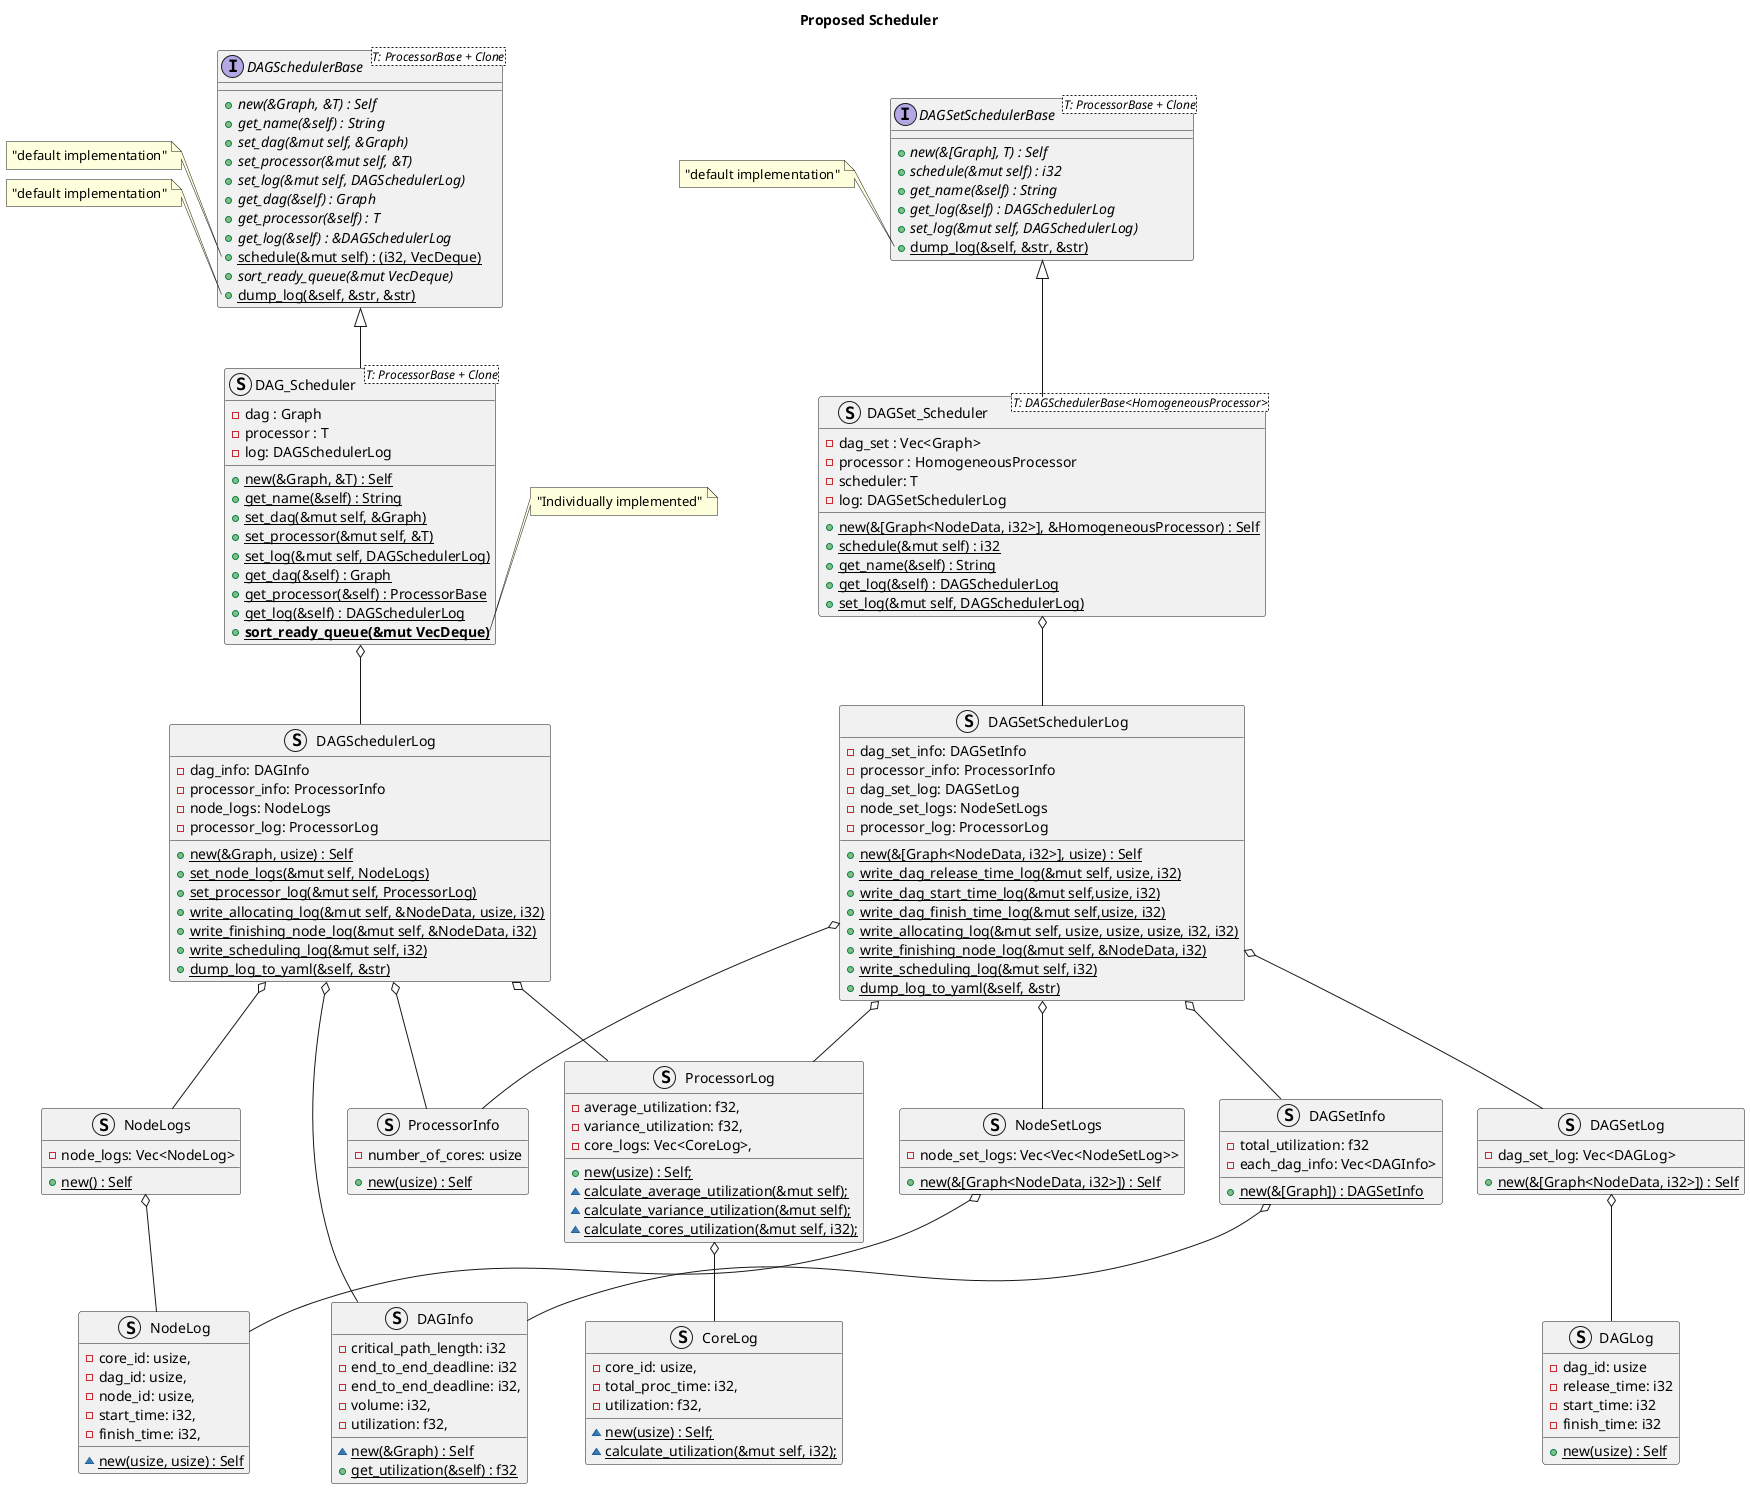 @startuml overall
title Proposed Scheduler

    interface DAGSchedulerBase<T: ProcessorBase + Clone> {
        + {abstract} new(&Graph, &T) : Self
        + {abstract} get_name(&self) : String
        + {abstract} set_dag(&mut self, &Graph)
        + {abstract} set_processor(&mut self, &T)
        + {abstract} set_log(&mut self, DAGSchedulerLog)
        + {abstract} get_dag(&self) : Graph
        + {abstract} get_processor(&self) : T
        + {abstract} get_log(&self) : &DAGSchedulerLog
        + {static} schedule(&mut self) : (i32, VecDeque)
        + {abstract} sort_ready_queue(&mut VecDeque)
        + {static} dump_log(&self, &str, &str)
    }

    note left of DAGSchedulerBase::schedule
    "default implementation"
    end note

    note left of DAGSchedulerBase::dump_log
    "default implementation"
    end note

    interface DAGSetSchedulerBase<T: ProcessorBase + Clone> {
        + {abstract} new(&[Graph], T) : Self
        + {abstract} schedule(&mut self) : i32
        + {abstract} get_name(&self) : String
        + {abstract} get_log(&self) : DAGSchedulerLog
        + {abstract} set_log(&mut self, DAGSchedulerLog)
        + {static} dump_log(&self, &str, &str)
    }

    note left of DAGSetSchedulerBase::dump_log
    "default implementation"
    end note

    struct DAG_Scheduler<T: ProcessorBase + Clone> {
        - dag : Graph
        - processor : T
        - log: DAGSchedulerLog
        + {static} new(&Graph, &T) : Self
        + {static} get_name(&self) : String
        + {static} set_dag(&mut self, &Graph)
        + {static} set_processor(&mut self, &T)
        + {static} set_log(&mut self, DAGSchedulerLog)
        + {static} get_dag(&self) : Graph
        + {static} get_processor(&self) : ProcessorBase
        + {static} get_log(&self) : DAGSchedulerLog
        + **{static} sort_ready_queue(&mut VecDeque)**
    }

    note right of DAG_Scheduler::sort_ready_queue
    "Individually implemented"
    end note

    struct DAGSet_Scheduler<T: DAGSchedulerBase<HomogeneousProcessor>> {
        - dag_set : Vec<Graph>
        - processor : HomogeneousProcessor
        - scheduler: T
        - log: DAGSetSchedulerLog
        + {static} new(&[Graph<NodeData, i32>], &HomogeneousProcessor) : Self
        + {static} schedule(&mut self) : i32
        + {static} get_name(&self) : String
        + {static} get_log(&self) : DAGSchedulerLog
        + {static} set_log(&mut self, DAGSchedulerLog)
    }

    struct DAGSetInfo {
        - total_utilization: f32
        - each_dag_info: Vec<DAGInfo>

        + {static} new(&[Graph]) : DAGSetInfo
    }

    struct DAGInfo {
        - critical_path_length: i32
        - end_to_end_deadline: i32
        - end_to_end_deadline: i32,
        - volume: i32,
        - utilization: f32,

        ~ {static} new(&Graph) : Self
        + {static} get_utilization(&self) : f32

    }

    struct ProcessorInfo {
        - number_of_cores: usize

        + {static} new(usize) : Self
    }

    struct DAGSetLog {
        - dag_set_log: Vec<DAGLog>

        + {static} new(&[Graph<NodeData, i32>]) : Self
    }

    struct DAGLog {
        - dag_id: usize
        - release_time: i32
        - start_time: i32
        - finish_time: i32

        + {static} new(usize) : Self
    }

    struct NodeSetLogs {
        - node_set_logs: Vec<Vec<NodeSetLog>>

        + {static} new(&[Graph<NodeData, i32>]) : Self
    }

    struct NodeLogs {
        - node_logs: Vec<NodeLog>

        + {static} new() : Self
    }
    
    struct NodeLog {
        - core_id: usize,
        - dag_id: usize,
        - node_id: usize,
        - start_time: i32,
        - finish_time: i32,

        ~ {static} new(usize, usize) : Self
    }

    struct ProcessorLog {
        - average_utilization: f32,
        - variance_utilization: f32,
        - core_logs: Vec<CoreLog>,

        + {static} new(usize) : Self;
        ~ {static} calculate_average_utilization(&mut self);
        ~ {static} calculate_variance_utilization(&mut self);
        ~ {static} calculate_cores_utilization(&mut self, i32);
    }

    struct CoreLog {
        - core_id: usize,
        - total_proc_time: i32,
        - utilization: f32,

        ~ {static} new(usize) : Self;
        ~ {static} calculate_utilization(&mut self, i32);
    }  

    struct DAGSchedulerLog {
        - dag_info: DAGInfo
        - processor_info: ProcessorInfo
        - node_logs: NodeLogs
        - processor_log: ProcessorLog

        + {static} new(&Graph, usize) : Self
        + {static} set_node_logs(&mut self, NodeLogs)
        + {static} set_processor_log(&mut self, ProcessorLog)
        + {static} write_allocating_log(&mut self, &NodeData, usize, i32)
        + {static} write_finishing_node_log(&mut self, &NodeData, i32)
        + {static} write_scheduling_log(&mut self, i32)
        + {static} dump_log_to_yaml(&self, &str)
    }

    struct DAGSetSchedulerLog {
        - dag_set_info: DAGSetInfo
        - processor_info: ProcessorInfo
        - dag_set_log: DAGSetLog
        - node_set_logs: NodeSetLogs
        - processor_log: ProcessorLog

        + {static} new(&[Graph<NodeData, i32>], usize) : Self
        + {static} write_dag_release_time_log(&mut self, usize, i32)
        + {static} write_dag_start_time_log(&mut self,usize, i32)
        + {static} write_dag_finish_time_log(&mut self,usize, i32)
        + {static} write_allocating_log(&mut self, usize, usize, usize, i32, i32)
        + {static} write_finishing_node_log(&mut self, &NodeData, i32)
        + {static} write_scheduling_log(&mut self, i32)
        + {static} dump_log_to_yaml(&self, &str)
    }

    DAGSchedulerBase <|-down- DAG_Scheduler
    DAGSetSchedulerBase <|-down- DAGSet_Scheduler

    DAG_Scheduler o-down- DAGSchedulerLog

    DAGSchedulerLog o-down- DAGInfo
    DAGSchedulerLog o-down- ProcessorInfo
    DAGSchedulerLog o-down- NodeLogs
    DAGSchedulerLog o-down- ProcessorLog

    DAGSet_Scheduler o-down- DAGSetSchedulerLog

    DAGSetSchedulerLog o-down- DAGSetInfo
    DAGSetSchedulerLog o-down- ProcessorInfo
    DAGSetSchedulerLog o-down- DAGSetLog
    DAGSetSchedulerLog o-down- NodeSetLogs
    DAGSetSchedulerLog o-down- ProcessorLog
    

    DAGSetInfo o-down- DAGInfo
    DAGSetLog o-down- DAGLog
    NodeSetLogs o-down- NodeLog
    NodeLogs o-down- NodeLog
    ProcessorLog o-down- CoreLog

@enduml